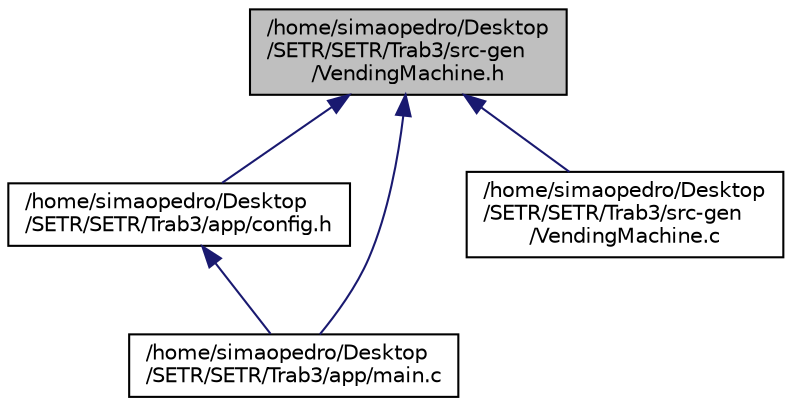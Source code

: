 digraph "/home/simaopedro/Desktop/SETR/SETR/Trab3/src-gen/VendingMachine.h"
{
 // LATEX_PDF_SIZE
  edge [fontname="Helvetica",fontsize="10",labelfontname="Helvetica",labelfontsize="10"];
  node [fontname="Helvetica",fontsize="10",shape=record];
  Node1 [label="/home/simaopedro/Desktop\l/SETR/SETR/Trab3/src-gen\l/VendingMachine.h",height=0.2,width=0.4,color="black", fillcolor="grey75", style="filled", fontcolor="black",tooltip=" "];
  Node1 -> Node2 [dir="back",color="midnightblue",fontsize="10",style="solid",fontname="Helvetica"];
  Node2 [label="/home/simaopedro/Desktop\l/SETR/SETR/Trab3/app/config.h",height=0.2,width=0.4,color="black", fillcolor="white", style="filled",URL="$config_8h.html",tooltip="Configuration file."];
  Node2 -> Node3 [dir="back",color="midnightblue",fontsize="10",style="solid",fontname="Helvetica"];
  Node3 [label="/home/simaopedro/Desktop\l/SETR/SETR/Trab3/app/main.c",height=0.2,width=0.4,color="black", fillcolor="white", style="filled",URL="$main_8c.html",tooltip="Main function for the vending machine project."];
  Node1 -> Node3 [dir="back",color="midnightblue",fontsize="10",style="solid",fontname="Helvetica"];
  Node1 -> Node4 [dir="back",color="midnightblue",fontsize="10",style="solid",fontname="Helvetica"];
  Node4 [label="/home/simaopedro/Desktop\l/SETR/SETR/Trab3/src-gen\l/VendingMachine.c",height=0.2,width=0.4,color="black", fillcolor="white", style="filled",URL="$VendingMachine_8c.html",tooltip=" "];
}
